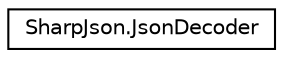 digraph "그래픽컬한 클래스 계통도"
{
 // LATEX_PDF_SIZE
  edge [fontname="Helvetica",fontsize="10",labelfontname="Helvetica",labelfontsize="10"];
  node [fontname="Helvetica",fontsize="10",shape=record];
  rankdir="LR";
  Node0 [label="SharpJson.JsonDecoder",height=0.2,width=0.4,color="black", fillcolor="white", style="filled",URL="$class_sharp_json_1_1_json_decoder.html",tooltip=" "];
}
